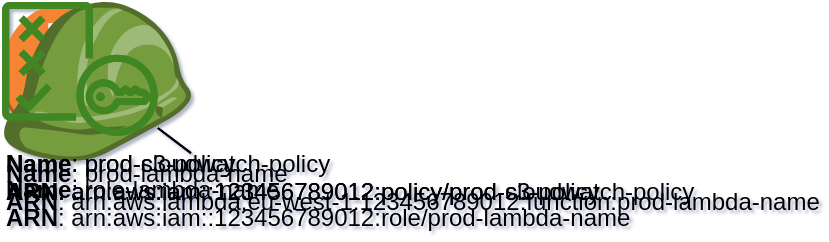 <mxfile type="MultiCloud">
	<diagram id="diagram_1" name="AWS components">
		<mxGraphModel dx="1015" dy="661" grid="1" gridSize="10" guides="1" tooltips="1" connect="1" arrows="1" fold="1" page="1" pageScale="1" pageWidth="850" pageHeight="1100" math="0" shadow="1">
			<root>
				<mxCell id="0"/>
				<mxCell id="1" parent="0"/>
				<mxCell id="vertex:lambda_function:arn:aws:lambda:eu-west-1:123456789012:function:prod-lambda-name" value="&lt;b&gt;Name&lt;/b&gt;: prod-lambda-name&lt;BR&gt;&lt;b&gt;ARN&lt;/b&gt;: arn:aws:lambda:eu-west-1:123456789012:function:prod-lambda-name" style="verticalLabelPosition=bottom;verticalAlign=top;aspect=fixed;align=left;pointerEvents=1;shape=mxgraph.aws3.lambda_function;prIcon=server;fillColor=#F58534;gradientColor=none;html=1;" parent="1" vertex="1">
					<mxGeometry width="69" height="72" as="geometry"/>
				</mxCell>
				<mxCell id="vertex:iam_role:arn:aws:iam::123456789012:role/prod-lambda-name" value="&lt;b&gt;Name&lt;/b&gt;: role-lambda-name&lt;BR&gt;&lt;b&gt;ARN&lt;/b&gt;: arn:aws:iam::123456789012:role/prod-lambda-name" style="outlineConnect=0;dashed=0;verticalLabelPosition=bottom;verticalAlign=top;align=left;html=1;shape=mxgraph.aws3.role;fillColor=#759C3E;gradientColor=none;" parent="1" vertex="1">
					<mxGeometry width="94.5" height="79.5" as="geometry"/>
				</mxCell>
				<mxCell id="vertex:iam_policy:arn:aws:iam::123456789012:policy/prod-cloudwatch-policy" value="&lt;b&gt;Name&lt;/b&gt;: prod-cloudwatch-policy&lt;BR&gt;&lt;b&gt;ARN&lt;/b&gt;: arn:aws:iam::123456789012:policy/prod-cloudwatch-policy" style="sketch=0;outlineConnect=0;gradientColor=none;fillColor=#3F8624;strokeColor=none;dashed=0;verticalLabelPosition=bottom;verticalAlign=top;align=left;html=1;fontSize=12;fontStyle=0;aspect=fixed;pointerEvents=1;shape=mxgraph.aws4.policy;" parent="1" vertex="1">
					<mxGeometry width="78" height="67" as="geometry"/>
				</mxCell>
				<mxCell id="vertex:iam_policy:arn:aws:iam::123456789012:policy/prod-s3-policy" value="&lt;b&gt;Name&lt;/b&gt;: prod-s3-policy&lt;BR&gt;&lt;b&gt;ARN&lt;/b&gt;: arn:aws:iam::123456789012:policy/prod-s3-policy" style="sketch=0;outlineConnect=0;gradientColor=none;fillColor=#3F8624;strokeColor=none;dashed=0;verticalLabelPosition=bottom;verticalAlign=top;align=left;html=1;fontSize=12;fontStyle=0;aspect=fixed;pointerEvents=1;shape=mxgraph.aws4.policy;" parent="1" vertex="1">
					<mxGeometry width="78" height="67" as="geometry"/>
				</mxCell>
				<mxCell id="edge:lambda_function:arn:aws:lambda:eu-west-1:123456789012:function:prod-lambda-name:to:iam_role:arn:aws:iam::123456789012:role/prod-lambda-name" style="jettySize=auto;html=1;startArrow=none;endArrow=none;" parent="1" source="vertex:lambda_function:arn:aws:lambda:eu-west-1:123456789012:function:prod-lambda-name" target="vertex:iam_role:arn:aws:iam::123456789012:role/prod-lambda-name" edge="2">
					<mxGeometry as="geometry"/>
				</mxCell>
				<mxCell id="edge:iam_role:arn:aws:iam::123456789012:role/prod-lambda-name:to:iam_policy:arn:aws:iam::123456789012:policy/prod-cloudwatch-policy" style="jettySize=auto;html=1;startArrow=none;endArrow=none;" parent="1" source="vertex:iam_role:arn:aws:iam::123456789012:role/prod-lambda-name" target="vertex:iam_policy:arn:aws:iam::123456789012:policy/prod-cloudwatch-policy" edge="2">
					<mxGeometry as="geometry"/>
				</mxCell>
				<mxCell id="edge:iam_role:arn:aws:iam::123456789012:role/prod-lambda-name:to:iam_policy:arn:aws:iam::123456789012:policy/prod-s3-policy" style="jettySize=auto;html=1;startArrow=none;endArrow=none;" parent="1" source="vertex:iam_role:arn:aws:iam::123456789012:role/prod-lambda-name" target="vertex:iam_policy:arn:aws:iam::123456789012:policy/prod-s3-policy" edge="2">
					<mxGeometry as="geometry"/>
				</mxCell>
			</root>
		</mxGraphModel>
	</diagram>
</mxfile>